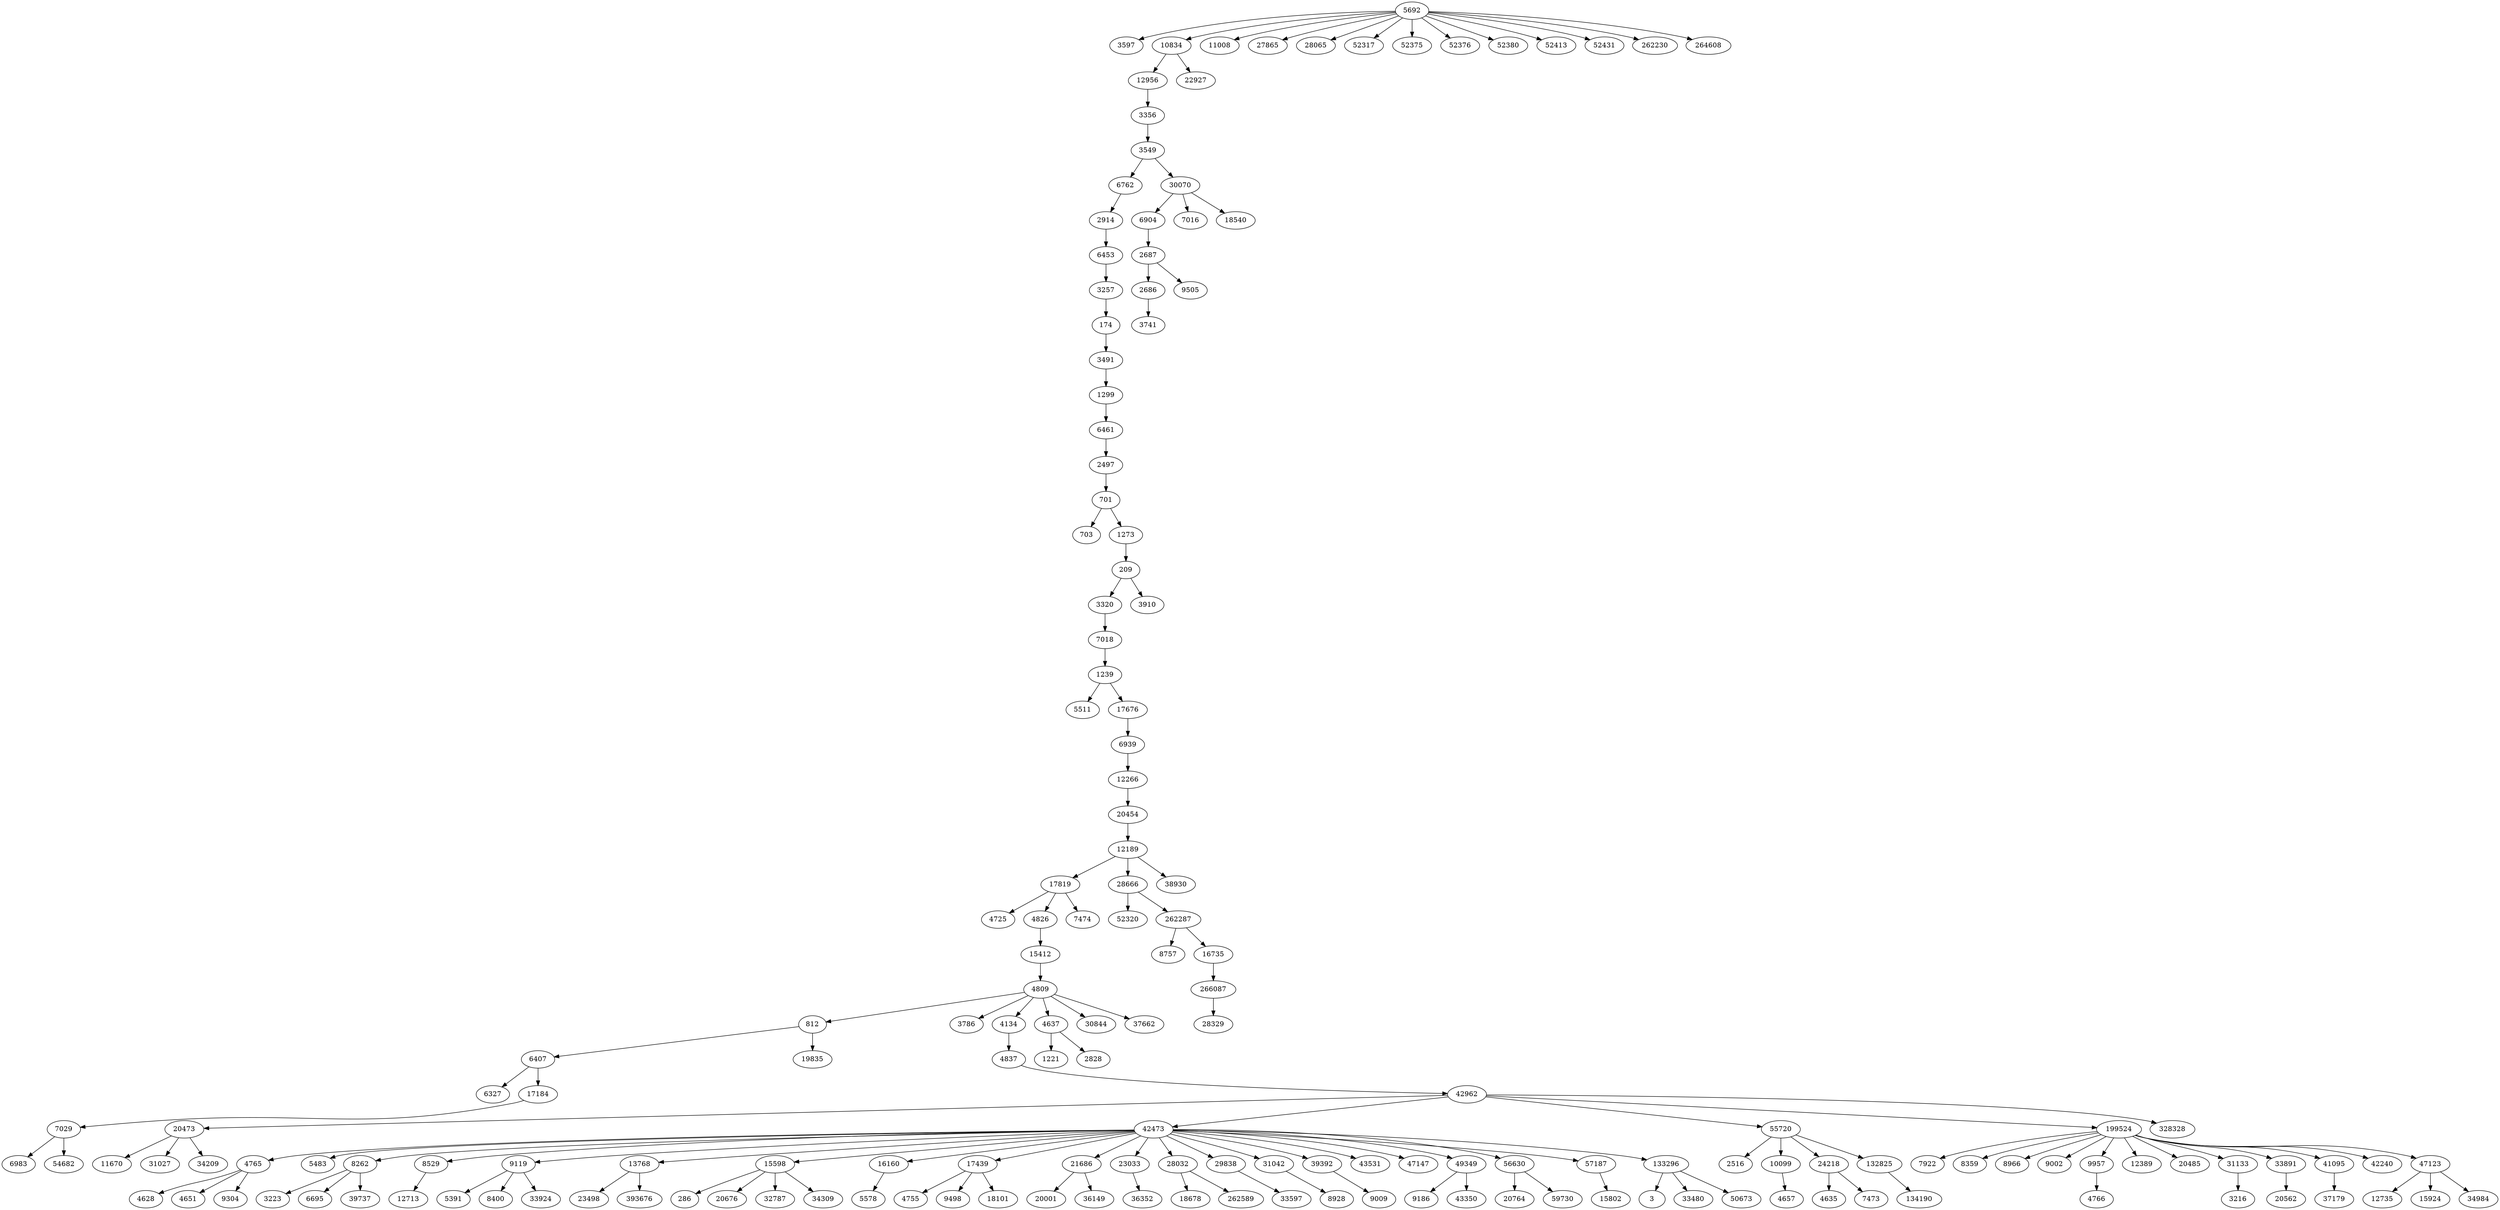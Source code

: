 digraph {
  // Node definitions.
  3;
  174;
  209;
  286;
  701;
  703;
  812;
  1221;
  1239;
  1273;
  1299;
  2497;
  2516;
  2686;
  2687;
  2828;
  2914;
  3216;
  3223;
  3257;
  3320;
  3356;
  3491;
  3549;
  3597;
  3741;
  3786;
  3910;
  4134;
  4628;
  4635;
  4637;
  4651;
  4657;
  4725;
  4755;
  4765;
  4766;
  4809;
  4826;
  4837;
  5391;
  5483;
  5511;
  5578;
  5692;
  6327;
  6407;
  6453;
  6461;
  6695;
  6762;
  6904;
  6939;
  6983;
  7016;
  7018;
  7029;
  7473;
  7474;
  7922;
  8262;
  8359;
  8400;
  8529;
  8757;
  8928;
  8966;
  9002;
  9009;
  9119;
  9186;
  9304;
  9498;
  9505;
  9957;
  10099;
  10834;
  11008;
  11670;
  12189;
  12266;
  12389;
  12713;
  12735;
  12956;
  13768;
  15412;
  15598;
  15802;
  15924;
  16160;
  16735;
  17184;
  17439;
  17676;
  17819;
  18101;
  18540;
  18678;
  19835;
  20001;
  20454;
  20473;
  20485;
  20562;
  20676;
  20764;
  21686;
  22927;
  23033;
  23498;
  24218;
  27865;
  28032;
  28065;
  28329;
  28666;
  29838;
  30070;
  30844;
  31027;
  31042;
  31133;
  32787;
  33480;
  33597;
  33891;
  33924;
  34209;
  34309;
  34984;
  36149;
  36352;
  37179;
  37662;
  38930;
  39392;
  39737;
  41095;
  42240;
  42473;
  42962;
  43350;
  43531;
  47123;
  47147;
  49349;
  50673;
  52317;
  52320;
  52375;
  52376;
  52380;
  52413;
  52431;
  54682;
  55720;
  56630;
  57187;
  59730;
  132825;
  133296;
  134190;
  199524;
  262230;
  262287;
  262589;
  264608;
  266087;
  328328;
  393676;

  // Edge definitions.
  174 -> 3491;
  209 -> 3320;
  209 -> 3910;
  701 -> 703;
  701 -> 1273;
  812 -> 6407;
  812 -> 19835;
  1239 -> 5511;
  1239 -> 17676;
  1273 -> 209;
  1299 -> 6461;
  2497 -> 701;
  2686 -> 3741;
  2687 -> 2686;
  2687 -> 9505;
  2914 -> 6453;
  3257 -> 174;
  3320 -> 7018;
  3356 -> 3549;
  3491 -> 1299;
  3549 -> 6762;
  3549 -> 30070;
  4134 -> 4837;
  4637 -> 1221;
  4637 -> 2828;
  4765 -> 4628;
  4765 -> 4651;
  4765 -> 9304;
  4809 -> 812;
  4809 -> 3786;
  4809 -> 4134;
  4809 -> 4637;
  4809 -> 30844;
  4809 -> 37662;
  4826 -> 15412;
  4837 -> 42962;
  5692 -> 3597;
  5692 -> 10834;
  5692 -> 11008;
  5692 -> 27865;
  5692 -> 28065;
  5692 -> 52317;
  5692 -> 52375;
  5692 -> 52376;
  5692 -> 52380;
  5692 -> 52413;
  5692 -> 52431;
  5692 -> 262230;
  5692 -> 264608;
  6407 -> 6327;
  6407 -> 17184;
  6453 -> 3257;
  6461 -> 2497;
  6762 -> 2914;
  6904 -> 2687;
  6939 -> 12266;
  7018 -> 1239;
  7029 -> 6983;
  7029 -> 54682;
  8262 -> 3223;
  8262 -> 6695;
  8262 -> 39737;
  8529 -> 12713;
  9119 -> 5391;
  9119 -> 8400;
  9119 -> 33924;
  9957 -> 4766;
  10099 -> 4657;
  10834 -> 12956;
  10834 -> 22927;
  12189 -> 17819;
  12189 -> 28666;
  12189 -> 38930;
  12266 -> 20454;
  12956 -> 3356;
  13768 -> 23498;
  13768 -> 393676;
  15412 -> 4809;
  15598 -> 286;
  15598 -> 20676;
  15598 -> 32787;
  15598 -> 34309;
  16160 -> 5578;
  16735 -> 266087;
  17184 -> 7029;
  17439 -> 4755;
  17439 -> 9498;
  17439 -> 18101;
  17676 -> 6939;
  17819 -> 4725;
  17819 -> 4826;
  17819 -> 7474;
  20454 -> 12189;
  20473 -> 11670;
  20473 -> 31027;
  20473 -> 34209;
  21686 -> 20001;
  21686 -> 36149;
  23033 -> 36352;
  24218 -> 4635;
  24218 -> 7473;
  28032 -> 18678;
  28032 -> 262589;
  28666 -> 52320;
  28666 -> 262287;
  29838 -> 33597;
  30070 -> 6904;
  30070 -> 7016;
  30070 -> 18540;
  31042 -> 8928;
  31133 -> 3216;
  33891 -> 20562;
  39392 -> 9009;
  41095 -> 37179;
  42473 -> 4765;
  42473 -> 5483;
  42473 -> 8262;
  42473 -> 8529;
  42473 -> 9119;
  42473 -> 13768;
  42473 -> 15598;
  42473 -> 16160;
  42473 -> 17439;
  42473 -> 21686;
  42473 -> 23033;
  42473 -> 28032;
  42473 -> 29838;
  42473 -> 31042;
  42473 -> 39392;
  42473 -> 43531;
  42473 -> 47147;
  42473 -> 49349;
  42473 -> 56630;
  42473 -> 57187;
  42473 -> 133296;
  42962 -> 20473;
  42962 -> 42473;
  42962 -> 55720;
  42962 -> 199524;
  42962 -> 328328;
  47123 -> 12735;
  47123 -> 15924;
  47123 -> 34984;
  49349 -> 9186;
  49349 -> 43350;
  55720 -> 2516;
  55720 -> 10099;
  55720 -> 24218;
  55720 -> 132825;
  56630 -> 20764;
  56630 -> 59730;
  57187 -> 15802;
  132825 -> 134190;
  133296 -> 3;
  133296 -> 33480;
  133296 -> 50673;
  199524 -> 7922;
  199524 -> 8359;
  199524 -> 8966;
  199524 -> 9002;
  199524 -> 9957;
  199524 -> 12389;
  199524 -> 20485;
  199524 -> 31133;
  199524 -> 33891;
  199524 -> 41095;
  199524 -> 42240;
  199524 -> 47123;
  262287 -> 8757;
  262287 -> 16735;
  266087 -> 28329;
}